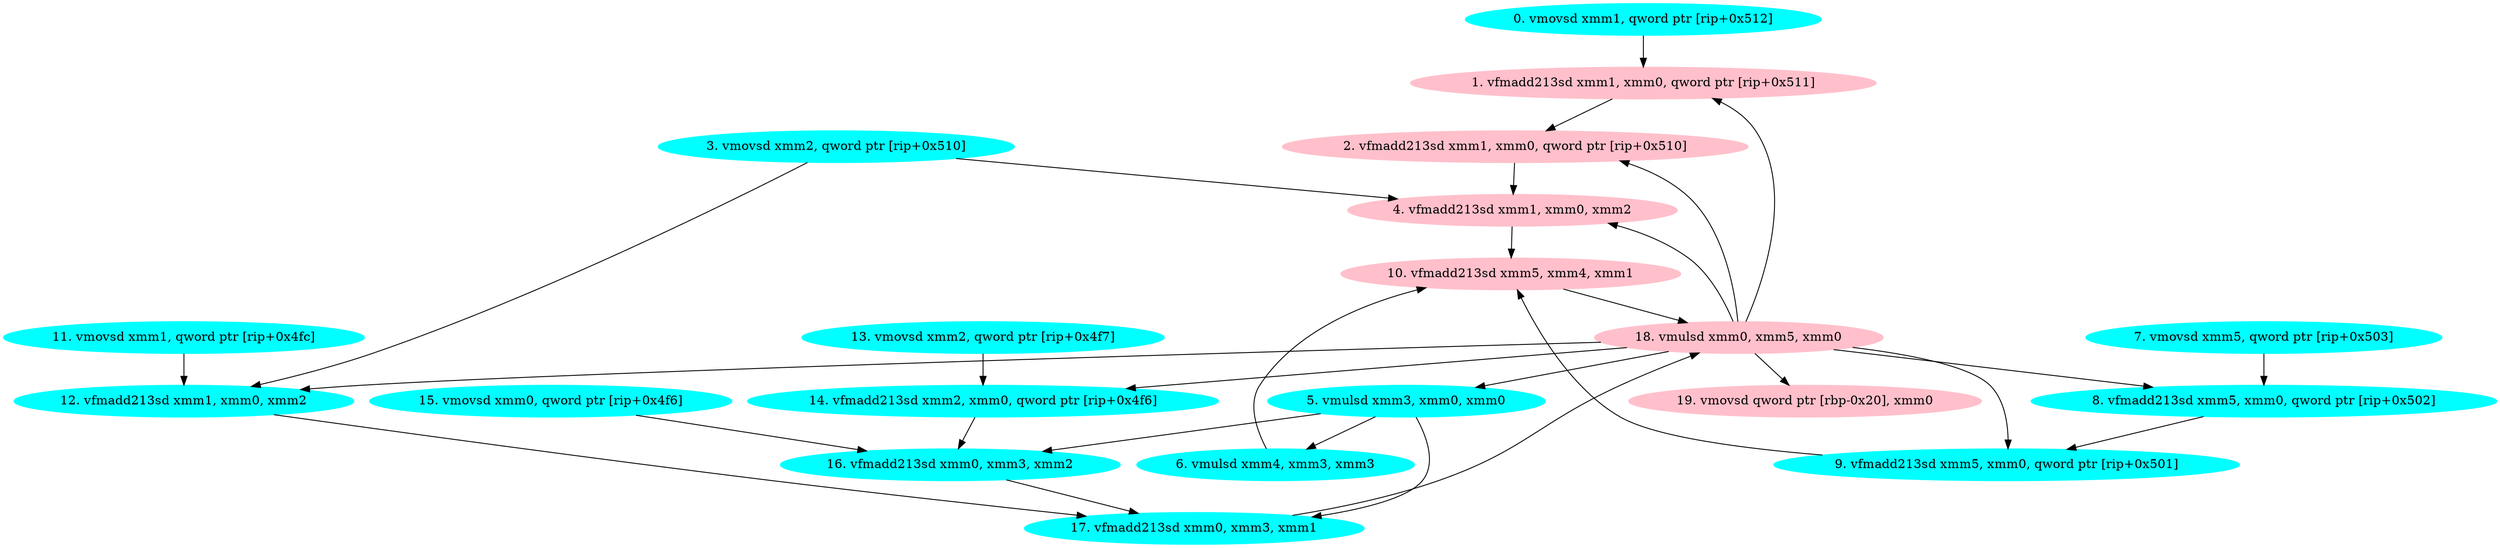 digraph IacaAnalysisGraph{
0 [label="0. vmovsd xmm1, qword ptr [rip+0x512]", style=filled, color=cyan]
1 [label="1. vfmadd213sd xmm1, xmm0, qword ptr [rip+0x511]", style=filled, color=pink]
2 [label="2. vfmadd213sd xmm1, xmm0, qword ptr [rip+0x510]", style=filled, color=pink]
3 [label="3. vmovsd xmm2, qword ptr [rip+0x510]", style=filled, color=cyan]
4 [label="4. vfmadd213sd xmm1, xmm0, xmm2", style=filled, color=pink]
5 [label="5. vmulsd xmm3, xmm0, xmm0", style=filled, color=cyan]
6 [label="6. vmulsd xmm4, xmm3, xmm3", style=filled, color=cyan]
7 [label="7. vmovsd xmm5, qword ptr [rip+0x503]", style=filled, color=cyan]
8 [label="8. vfmadd213sd xmm5, xmm0, qword ptr [rip+0x502]", style=filled, color=cyan]
9 [label="9. vfmadd213sd xmm5, xmm0, qword ptr [rip+0x501]", style=filled, color=cyan]
10 [label="10. vfmadd213sd xmm5, xmm4, xmm1", style=filled, color=pink]
11 [label="11. vmovsd xmm1, qword ptr [rip+0x4fc]", style=filled, color=cyan]
12 [label="12. vfmadd213sd xmm1, xmm0, xmm2", style=filled, color=cyan]
13 [label="13. vmovsd xmm2, qword ptr [rip+0x4f7]", style=filled, color=cyan]
14 [label="14. vfmadd213sd xmm2, xmm0, qword ptr [rip+0x4f6]", style=filled, color=cyan]
15 [label="15. vmovsd xmm0, qword ptr [rip+0x4f6]", style=filled, color=cyan]
16 [label="16. vfmadd213sd xmm0, xmm3, xmm2", style=filled, color=cyan]
17 [label="17. vfmadd213sd xmm0, xmm3, xmm1", style=filled, color=cyan]
18 [label="18. vmulsd xmm0, xmm5, xmm0", style=filled, color=pink]
19 [label="19. vmovsd qword ptr [rbp-0x20], xmm0", style=filled, color=pink]
0 -> 1
1 -> 2
3 -> 4
2 -> 4
5 -> 6
7 -> 8
8 -> 9
4 -> 10
6 -> 10
9 -> 10
3 -> 12
11 -> 12
13 -> 14
14 -> 16
5 -> 16
15 -> 16
12 -> 17
5 -> 17
16 -> 17
17 -> 18
10 -> 18
18 -> 19
18 -> 1
18 -> 2
18 -> 4
18 -> 5
18 -> 8
18 -> 9
18 -> 12
18 -> 14
}
